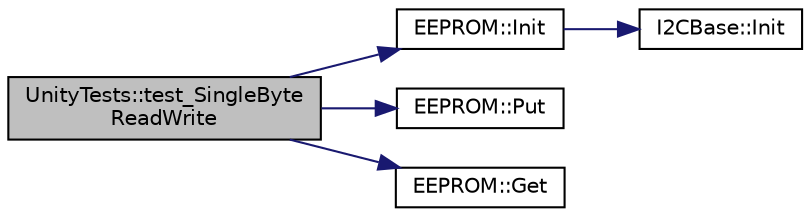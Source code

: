 digraph "UnityTests::test_SingleByteReadWrite"
{
  edge [fontname="Helvetica",fontsize="10",labelfontname="Helvetica",labelfontsize="10"];
  node [fontname="Helvetica",fontsize="10",shape=record];
  rankdir="LR";
  Node1 [label="UnityTests::test_SingleByte\lReadWrite",height=0.2,width=0.4,color="black", fillcolor="grey75", style="filled" fontcolor="black"];
  Node1 -> Node2 [color="midnightblue",fontsize="10",style="solid",fontname="Helvetica"];
  Node2 [label="EEPROM::Init",height=0.2,width=0.4,color="black", fillcolor="white", style="filled",URL="$classEEPROM.html#a6d123a9929a3a6c6de440102b5fa2802",tooltip="Initialize an EEPROM instance."];
  Node2 -> Node3 [color="midnightblue",fontsize="10",style="solid",fontname="Helvetica"];
  Node3 [label="I2CBase::Init",height=0.2,width=0.4,color="black", fillcolor="white", style="filled",URL="$classI2CBase.html#af0433e974b61cbaafed3183b74cb6c39",tooltip="Set the IO Pins to float high."];
  Node1 -> Node4 [color="midnightblue",fontsize="10",style="solid",fontname="Helvetica"];
  Node4 [label="EEPROM::Put",height=0.2,width=0.4,color="black", fillcolor="white", style="filled",URL="$classEEPROM.html#a2bacf20e9fcb2429e96729b5d71d0579",tooltip="Put a byte into the EEPROM."];
  Node1 -> Node5 [color="midnightblue",fontsize="10",style="solid",fontname="Helvetica"];
  Node5 [label="EEPROM::Get",height=0.2,width=0.4,color="black", fillcolor="white", style="filled",URL="$classEEPROM.html#af24c313a2c7c9433c3e085d8bbbb137e",tooltip="Get a single byte from the EEPROM."];
}
